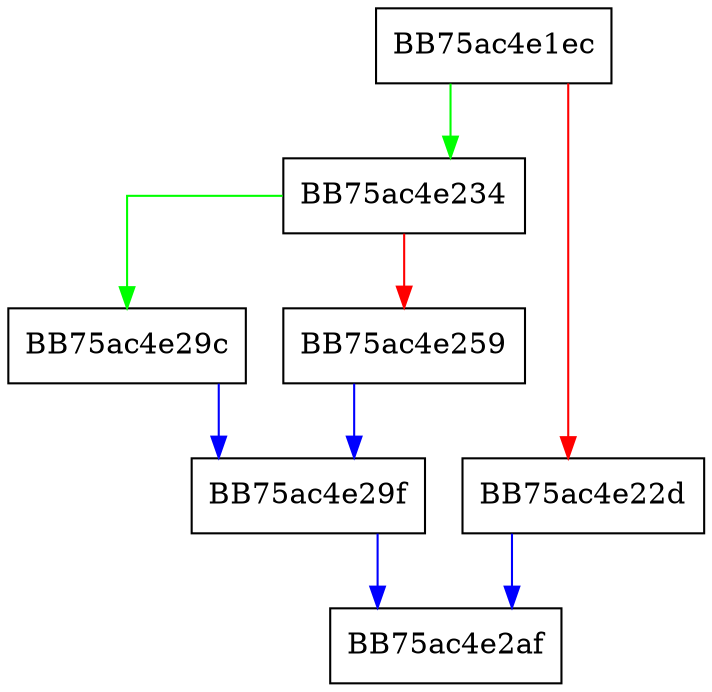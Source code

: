 digraph init {
  node [shape="box"];
  graph [splines=ortho];
  BB75ac4e1ec -> BB75ac4e234 [color="green"];
  BB75ac4e1ec -> BB75ac4e22d [color="red"];
  BB75ac4e22d -> BB75ac4e2af [color="blue"];
  BB75ac4e234 -> BB75ac4e29c [color="green"];
  BB75ac4e234 -> BB75ac4e259 [color="red"];
  BB75ac4e259 -> BB75ac4e29f [color="blue"];
  BB75ac4e29c -> BB75ac4e29f [color="blue"];
  BB75ac4e29f -> BB75ac4e2af [color="blue"];
}